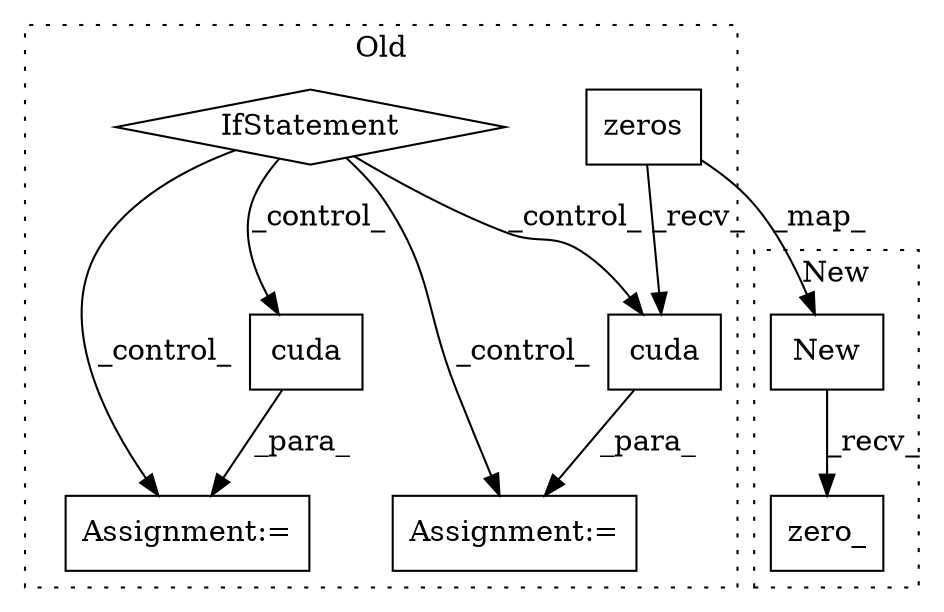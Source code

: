 digraph G {
subgraph cluster0 {
1 [label="cuda" a="32" s="1513" l="6" shape="box"];
3 [label="Assignment:=" a="7" s="1505" l="1" shape="box"];
4 [label="zeros" a="32" s="1137,1199" l="6,1" shape="box"];
6 [label="IfStatement" a="25" s="1427,1445" l="4,2" shape="diamond"];
7 [label="cuda" a="32" s="1485" l="6" shape="box"];
8 [label="Assignment:=" a="7" s="1469" l="1" shape="box"];
label = "Old";
style="dotted";
}
subgraph cluster1 {
2 [label="zero_" a="32" s="1200" l="7" shape="box"];
5 [label="New" a="32" s="1138,1198" l="4,1" shape="box"];
label = "New";
style="dotted";
}
1 -> 3 [label="_para_"];
4 -> 1 [label="_recv_"];
4 -> 5 [label="_map_"];
5 -> 2 [label="_recv_"];
6 -> 1 [label="_control_"];
6 -> 3 [label="_control_"];
6 -> 8 [label="_control_"];
6 -> 7 [label="_control_"];
7 -> 8 [label="_para_"];
}